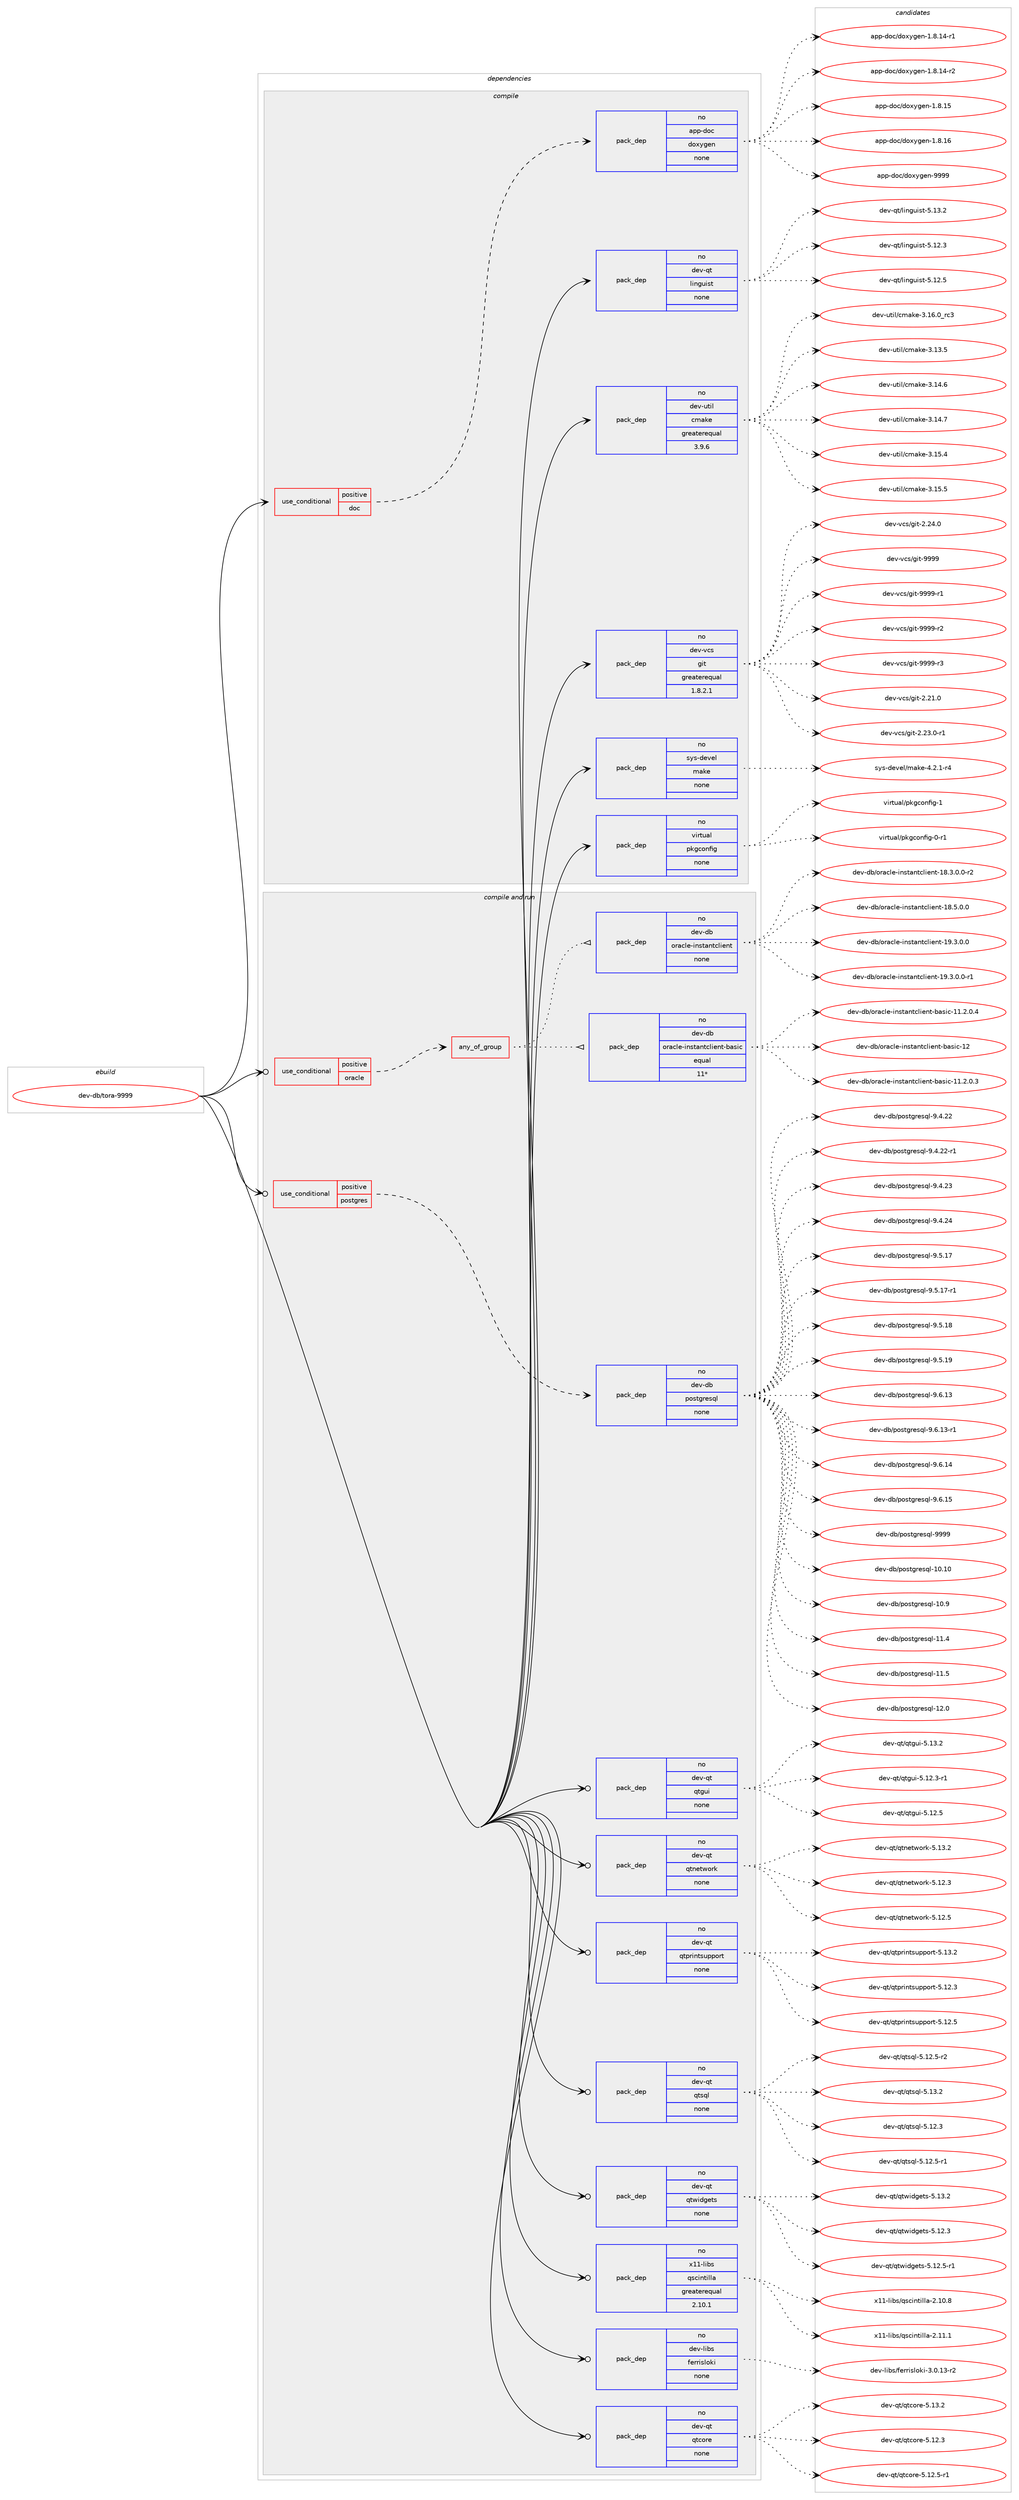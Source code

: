 digraph prolog {

# *************
# Graph options
# *************

newrank=true;
concentrate=true;
compound=true;
graph [rankdir=LR,fontname=Helvetica,fontsize=10,ranksep=1.5];#, ranksep=2.5, nodesep=0.2];
edge  [arrowhead=vee];
node  [fontname=Helvetica,fontsize=10];

# **********
# The ebuild
# **********

subgraph cluster_leftcol {
color=gray;
rank=same;
label=<<i>ebuild</i>>;
id [label="dev-db/tora-9999", color=red, width=4, href="../dev-db/tora-9999.svg"];
}

# ****************
# The dependencies
# ****************

subgraph cluster_midcol {
color=gray;
label=<<i>dependencies</i>>;
subgraph cluster_compile {
fillcolor="#eeeeee";
style=filled;
label=<<i>compile</i>>;
subgraph cond124310 {
dependency523661 [label=<<TABLE BORDER="0" CELLBORDER="1" CELLSPACING="0" CELLPADDING="4"><TR><TD ROWSPAN="3" CELLPADDING="10">use_conditional</TD></TR><TR><TD>positive</TD></TR><TR><TD>doc</TD></TR></TABLE>>, shape=none, color=red];
subgraph pack389591 {
dependency523662 [label=<<TABLE BORDER="0" CELLBORDER="1" CELLSPACING="0" CELLPADDING="4" WIDTH="220"><TR><TD ROWSPAN="6" CELLPADDING="30">pack_dep</TD></TR><TR><TD WIDTH="110">no</TD></TR><TR><TD>app-doc</TD></TR><TR><TD>doxygen</TD></TR><TR><TD>none</TD></TR><TR><TD></TD></TR></TABLE>>, shape=none, color=blue];
}
dependency523661:e -> dependency523662:w [weight=20,style="dashed",arrowhead="vee"];
}
id:e -> dependency523661:w [weight=20,style="solid",arrowhead="vee"];
subgraph pack389592 {
dependency523663 [label=<<TABLE BORDER="0" CELLBORDER="1" CELLSPACING="0" CELLPADDING="4" WIDTH="220"><TR><TD ROWSPAN="6" CELLPADDING="30">pack_dep</TD></TR><TR><TD WIDTH="110">no</TD></TR><TR><TD>dev-qt</TD></TR><TR><TD>linguist</TD></TR><TR><TD>none</TD></TR><TR><TD></TD></TR></TABLE>>, shape=none, color=blue];
}
id:e -> dependency523663:w [weight=20,style="solid",arrowhead="vee"];
subgraph pack389593 {
dependency523664 [label=<<TABLE BORDER="0" CELLBORDER="1" CELLSPACING="0" CELLPADDING="4" WIDTH="220"><TR><TD ROWSPAN="6" CELLPADDING="30">pack_dep</TD></TR><TR><TD WIDTH="110">no</TD></TR><TR><TD>dev-util</TD></TR><TR><TD>cmake</TD></TR><TR><TD>greaterequal</TD></TR><TR><TD>3.9.6</TD></TR></TABLE>>, shape=none, color=blue];
}
id:e -> dependency523664:w [weight=20,style="solid",arrowhead="vee"];
subgraph pack389594 {
dependency523665 [label=<<TABLE BORDER="0" CELLBORDER="1" CELLSPACING="0" CELLPADDING="4" WIDTH="220"><TR><TD ROWSPAN="6" CELLPADDING="30">pack_dep</TD></TR><TR><TD WIDTH="110">no</TD></TR><TR><TD>dev-vcs</TD></TR><TR><TD>git</TD></TR><TR><TD>greaterequal</TD></TR><TR><TD>1.8.2.1</TD></TR></TABLE>>, shape=none, color=blue];
}
id:e -> dependency523665:w [weight=20,style="solid",arrowhead="vee"];
subgraph pack389595 {
dependency523666 [label=<<TABLE BORDER="0" CELLBORDER="1" CELLSPACING="0" CELLPADDING="4" WIDTH="220"><TR><TD ROWSPAN="6" CELLPADDING="30">pack_dep</TD></TR><TR><TD WIDTH="110">no</TD></TR><TR><TD>sys-devel</TD></TR><TR><TD>make</TD></TR><TR><TD>none</TD></TR><TR><TD></TD></TR></TABLE>>, shape=none, color=blue];
}
id:e -> dependency523666:w [weight=20,style="solid",arrowhead="vee"];
subgraph pack389596 {
dependency523667 [label=<<TABLE BORDER="0" CELLBORDER="1" CELLSPACING="0" CELLPADDING="4" WIDTH="220"><TR><TD ROWSPAN="6" CELLPADDING="30">pack_dep</TD></TR><TR><TD WIDTH="110">no</TD></TR><TR><TD>virtual</TD></TR><TR><TD>pkgconfig</TD></TR><TR><TD>none</TD></TR><TR><TD></TD></TR></TABLE>>, shape=none, color=blue];
}
id:e -> dependency523667:w [weight=20,style="solid",arrowhead="vee"];
}
subgraph cluster_compileandrun {
fillcolor="#eeeeee";
style=filled;
label=<<i>compile and run</i>>;
subgraph cond124311 {
dependency523668 [label=<<TABLE BORDER="0" CELLBORDER="1" CELLSPACING="0" CELLPADDING="4"><TR><TD ROWSPAN="3" CELLPADDING="10">use_conditional</TD></TR><TR><TD>positive</TD></TR><TR><TD>oracle</TD></TR></TABLE>>, shape=none, color=red];
subgraph any9403 {
dependency523669 [label=<<TABLE BORDER="0" CELLBORDER="1" CELLSPACING="0" CELLPADDING="4"><TR><TD CELLPADDING="10">any_of_group</TD></TR></TABLE>>, shape=none, color=red];subgraph pack389597 {
dependency523670 [label=<<TABLE BORDER="0" CELLBORDER="1" CELLSPACING="0" CELLPADDING="4" WIDTH="220"><TR><TD ROWSPAN="6" CELLPADDING="30">pack_dep</TD></TR><TR><TD WIDTH="110">no</TD></TR><TR><TD>dev-db</TD></TR><TR><TD>oracle-instantclient-basic</TD></TR><TR><TD>equal</TD></TR><TR><TD>11*</TD></TR></TABLE>>, shape=none, color=blue];
}
dependency523669:e -> dependency523670:w [weight=20,style="dotted",arrowhead="oinv"];
subgraph pack389598 {
dependency523671 [label=<<TABLE BORDER="0" CELLBORDER="1" CELLSPACING="0" CELLPADDING="4" WIDTH="220"><TR><TD ROWSPAN="6" CELLPADDING="30">pack_dep</TD></TR><TR><TD WIDTH="110">no</TD></TR><TR><TD>dev-db</TD></TR><TR><TD>oracle-instantclient</TD></TR><TR><TD>none</TD></TR><TR><TD></TD></TR></TABLE>>, shape=none, color=blue];
}
dependency523669:e -> dependency523671:w [weight=20,style="dotted",arrowhead="oinv"];
}
dependency523668:e -> dependency523669:w [weight=20,style="dashed",arrowhead="vee"];
}
id:e -> dependency523668:w [weight=20,style="solid",arrowhead="odotvee"];
subgraph cond124312 {
dependency523672 [label=<<TABLE BORDER="0" CELLBORDER="1" CELLSPACING="0" CELLPADDING="4"><TR><TD ROWSPAN="3" CELLPADDING="10">use_conditional</TD></TR><TR><TD>positive</TD></TR><TR><TD>postgres</TD></TR></TABLE>>, shape=none, color=red];
subgraph pack389599 {
dependency523673 [label=<<TABLE BORDER="0" CELLBORDER="1" CELLSPACING="0" CELLPADDING="4" WIDTH="220"><TR><TD ROWSPAN="6" CELLPADDING="30">pack_dep</TD></TR><TR><TD WIDTH="110">no</TD></TR><TR><TD>dev-db</TD></TR><TR><TD>postgresql</TD></TR><TR><TD>none</TD></TR><TR><TD></TD></TR></TABLE>>, shape=none, color=blue];
}
dependency523672:e -> dependency523673:w [weight=20,style="dashed",arrowhead="vee"];
}
id:e -> dependency523672:w [weight=20,style="solid",arrowhead="odotvee"];
subgraph pack389600 {
dependency523674 [label=<<TABLE BORDER="0" CELLBORDER="1" CELLSPACING="0" CELLPADDING="4" WIDTH="220"><TR><TD ROWSPAN="6" CELLPADDING="30">pack_dep</TD></TR><TR><TD WIDTH="110">no</TD></TR><TR><TD>dev-libs</TD></TR><TR><TD>ferrisloki</TD></TR><TR><TD>none</TD></TR><TR><TD></TD></TR></TABLE>>, shape=none, color=blue];
}
id:e -> dependency523674:w [weight=20,style="solid",arrowhead="odotvee"];
subgraph pack389601 {
dependency523675 [label=<<TABLE BORDER="0" CELLBORDER="1" CELLSPACING="0" CELLPADDING="4" WIDTH="220"><TR><TD ROWSPAN="6" CELLPADDING="30">pack_dep</TD></TR><TR><TD WIDTH="110">no</TD></TR><TR><TD>dev-qt</TD></TR><TR><TD>qtcore</TD></TR><TR><TD>none</TD></TR><TR><TD></TD></TR></TABLE>>, shape=none, color=blue];
}
id:e -> dependency523675:w [weight=20,style="solid",arrowhead="odotvee"];
subgraph pack389602 {
dependency523676 [label=<<TABLE BORDER="0" CELLBORDER="1" CELLSPACING="0" CELLPADDING="4" WIDTH="220"><TR><TD ROWSPAN="6" CELLPADDING="30">pack_dep</TD></TR><TR><TD WIDTH="110">no</TD></TR><TR><TD>dev-qt</TD></TR><TR><TD>qtgui</TD></TR><TR><TD>none</TD></TR><TR><TD></TD></TR></TABLE>>, shape=none, color=blue];
}
id:e -> dependency523676:w [weight=20,style="solid",arrowhead="odotvee"];
subgraph pack389603 {
dependency523677 [label=<<TABLE BORDER="0" CELLBORDER="1" CELLSPACING="0" CELLPADDING="4" WIDTH="220"><TR><TD ROWSPAN="6" CELLPADDING="30">pack_dep</TD></TR><TR><TD WIDTH="110">no</TD></TR><TR><TD>dev-qt</TD></TR><TR><TD>qtnetwork</TD></TR><TR><TD>none</TD></TR><TR><TD></TD></TR></TABLE>>, shape=none, color=blue];
}
id:e -> dependency523677:w [weight=20,style="solid",arrowhead="odotvee"];
subgraph pack389604 {
dependency523678 [label=<<TABLE BORDER="0" CELLBORDER="1" CELLSPACING="0" CELLPADDING="4" WIDTH="220"><TR><TD ROWSPAN="6" CELLPADDING="30">pack_dep</TD></TR><TR><TD WIDTH="110">no</TD></TR><TR><TD>dev-qt</TD></TR><TR><TD>qtprintsupport</TD></TR><TR><TD>none</TD></TR><TR><TD></TD></TR></TABLE>>, shape=none, color=blue];
}
id:e -> dependency523678:w [weight=20,style="solid",arrowhead="odotvee"];
subgraph pack389605 {
dependency523679 [label=<<TABLE BORDER="0" CELLBORDER="1" CELLSPACING="0" CELLPADDING="4" WIDTH="220"><TR><TD ROWSPAN="6" CELLPADDING="30">pack_dep</TD></TR><TR><TD WIDTH="110">no</TD></TR><TR><TD>dev-qt</TD></TR><TR><TD>qtsql</TD></TR><TR><TD>none</TD></TR><TR><TD></TD></TR></TABLE>>, shape=none, color=blue];
}
id:e -> dependency523679:w [weight=20,style="solid",arrowhead="odotvee"];
subgraph pack389606 {
dependency523680 [label=<<TABLE BORDER="0" CELLBORDER="1" CELLSPACING="0" CELLPADDING="4" WIDTH="220"><TR><TD ROWSPAN="6" CELLPADDING="30">pack_dep</TD></TR><TR><TD WIDTH="110">no</TD></TR><TR><TD>dev-qt</TD></TR><TR><TD>qtwidgets</TD></TR><TR><TD>none</TD></TR><TR><TD></TD></TR></TABLE>>, shape=none, color=blue];
}
id:e -> dependency523680:w [weight=20,style="solid",arrowhead="odotvee"];
subgraph pack389607 {
dependency523681 [label=<<TABLE BORDER="0" CELLBORDER="1" CELLSPACING="0" CELLPADDING="4" WIDTH="220"><TR><TD ROWSPAN="6" CELLPADDING="30">pack_dep</TD></TR><TR><TD WIDTH="110">no</TD></TR><TR><TD>x11-libs</TD></TR><TR><TD>qscintilla</TD></TR><TR><TD>greaterequal</TD></TR><TR><TD>2.10.1</TD></TR></TABLE>>, shape=none, color=blue];
}
id:e -> dependency523681:w [weight=20,style="solid",arrowhead="odotvee"];
}
subgraph cluster_run {
fillcolor="#eeeeee";
style=filled;
label=<<i>run</i>>;
}
}

# **************
# The candidates
# **************

subgraph cluster_choices {
rank=same;
color=gray;
label=<<i>candidates</i>>;

subgraph choice389591 {
color=black;
nodesep=1;
choice97112112451001119947100111120121103101110454946564649524511449 [label="app-doc/doxygen-1.8.14-r1", color=red, width=4,href="../app-doc/doxygen-1.8.14-r1.svg"];
choice97112112451001119947100111120121103101110454946564649524511450 [label="app-doc/doxygen-1.8.14-r2", color=red, width=4,href="../app-doc/doxygen-1.8.14-r2.svg"];
choice9711211245100111994710011112012110310111045494656464953 [label="app-doc/doxygen-1.8.15", color=red, width=4,href="../app-doc/doxygen-1.8.15.svg"];
choice9711211245100111994710011112012110310111045494656464954 [label="app-doc/doxygen-1.8.16", color=red, width=4,href="../app-doc/doxygen-1.8.16.svg"];
choice971121124510011199471001111201211031011104557575757 [label="app-doc/doxygen-9999", color=red, width=4,href="../app-doc/doxygen-9999.svg"];
dependency523662:e -> choice97112112451001119947100111120121103101110454946564649524511449:w [style=dotted,weight="100"];
dependency523662:e -> choice97112112451001119947100111120121103101110454946564649524511450:w [style=dotted,weight="100"];
dependency523662:e -> choice9711211245100111994710011112012110310111045494656464953:w [style=dotted,weight="100"];
dependency523662:e -> choice9711211245100111994710011112012110310111045494656464954:w [style=dotted,weight="100"];
dependency523662:e -> choice971121124510011199471001111201211031011104557575757:w [style=dotted,weight="100"];
}
subgraph choice389592 {
color=black;
nodesep=1;
choice100101118451131164710810511010311710511511645534649504651 [label="dev-qt/linguist-5.12.3", color=red, width=4,href="../dev-qt/linguist-5.12.3.svg"];
choice100101118451131164710810511010311710511511645534649504653 [label="dev-qt/linguist-5.12.5", color=red, width=4,href="../dev-qt/linguist-5.12.5.svg"];
choice100101118451131164710810511010311710511511645534649514650 [label="dev-qt/linguist-5.13.2", color=red, width=4,href="../dev-qt/linguist-5.13.2.svg"];
dependency523663:e -> choice100101118451131164710810511010311710511511645534649504651:w [style=dotted,weight="100"];
dependency523663:e -> choice100101118451131164710810511010311710511511645534649504653:w [style=dotted,weight="100"];
dependency523663:e -> choice100101118451131164710810511010311710511511645534649514650:w [style=dotted,weight="100"];
}
subgraph choice389593 {
color=black;
nodesep=1;
choice1001011184511711610510847991099710710145514649514653 [label="dev-util/cmake-3.13.5", color=red, width=4,href="../dev-util/cmake-3.13.5.svg"];
choice1001011184511711610510847991099710710145514649524654 [label="dev-util/cmake-3.14.6", color=red, width=4,href="../dev-util/cmake-3.14.6.svg"];
choice1001011184511711610510847991099710710145514649524655 [label="dev-util/cmake-3.14.7", color=red, width=4,href="../dev-util/cmake-3.14.7.svg"];
choice1001011184511711610510847991099710710145514649534652 [label="dev-util/cmake-3.15.4", color=red, width=4,href="../dev-util/cmake-3.15.4.svg"];
choice1001011184511711610510847991099710710145514649534653 [label="dev-util/cmake-3.15.5", color=red, width=4,href="../dev-util/cmake-3.15.5.svg"];
choice1001011184511711610510847991099710710145514649544648951149951 [label="dev-util/cmake-3.16.0_rc3", color=red, width=4,href="../dev-util/cmake-3.16.0_rc3.svg"];
dependency523664:e -> choice1001011184511711610510847991099710710145514649514653:w [style=dotted,weight="100"];
dependency523664:e -> choice1001011184511711610510847991099710710145514649524654:w [style=dotted,weight="100"];
dependency523664:e -> choice1001011184511711610510847991099710710145514649524655:w [style=dotted,weight="100"];
dependency523664:e -> choice1001011184511711610510847991099710710145514649534652:w [style=dotted,weight="100"];
dependency523664:e -> choice1001011184511711610510847991099710710145514649534653:w [style=dotted,weight="100"];
dependency523664:e -> choice1001011184511711610510847991099710710145514649544648951149951:w [style=dotted,weight="100"];
}
subgraph choice389594 {
color=black;
nodesep=1;
choice10010111845118991154710310511645504650494648 [label="dev-vcs/git-2.21.0", color=red, width=4,href="../dev-vcs/git-2.21.0.svg"];
choice100101118451189911547103105116455046505146484511449 [label="dev-vcs/git-2.23.0-r1", color=red, width=4,href="../dev-vcs/git-2.23.0-r1.svg"];
choice10010111845118991154710310511645504650524648 [label="dev-vcs/git-2.24.0", color=red, width=4,href="../dev-vcs/git-2.24.0.svg"];
choice1001011184511899115471031051164557575757 [label="dev-vcs/git-9999", color=red, width=4,href="../dev-vcs/git-9999.svg"];
choice10010111845118991154710310511645575757574511449 [label="dev-vcs/git-9999-r1", color=red, width=4,href="../dev-vcs/git-9999-r1.svg"];
choice10010111845118991154710310511645575757574511450 [label="dev-vcs/git-9999-r2", color=red, width=4,href="../dev-vcs/git-9999-r2.svg"];
choice10010111845118991154710310511645575757574511451 [label="dev-vcs/git-9999-r3", color=red, width=4,href="../dev-vcs/git-9999-r3.svg"];
dependency523665:e -> choice10010111845118991154710310511645504650494648:w [style=dotted,weight="100"];
dependency523665:e -> choice100101118451189911547103105116455046505146484511449:w [style=dotted,weight="100"];
dependency523665:e -> choice10010111845118991154710310511645504650524648:w [style=dotted,weight="100"];
dependency523665:e -> choice1001011184511899115471031051164557575757:w [style=dotted,weight="100"];
dependency523665:e -> choice10010111845118991154710310511645575757574511449:w [style=dotted,weight="100"];
dependency523665:e -> choice10010111845118991154710310511645575757574511450:w [style=dotted,weight="100"];
dependency523665:e -> choice10010111845118991154710310511645575757574511451:w [style=dotted,weight="100"];
}
subgraph choice389595 {
color=black;
nodesep=1;
choice1151211154510010111810110847109971071014552465046494511452 [label="sys-devel/make-4.2.1-r4", color=red, width=4,href="../sys-devel/make-4.2.1-r4.svg"];
dependency523666:e -> choice1151211154510010111810110847109971071014552465046494511452:w [style=dotted,weight="100"];
}
subgraph choice389596 {
color=black;
nodesep=1;
choice11810511411611797108471121071039911111010210510345484511449 [label="virtual/pkgconfig-0-r1", color=red, width=4,href="../virtual/pkgconfig-0-r1.svg"];
choice1181051141161179710847112107103991111101021051034549 [label="virtual/pkgconfig-1", color=red, width=4,href="../virtual/pkgconfig-1.svg"];
dependency523667:e -> choice11810511411611797108471121071039911111010210510345484511449:w [style=dotted,weight="100"];
dependency523667:e -> choice1181051141161179710847112107103991111101021051034549:w [style=dotted,weight="100"];
}
subgraph choice389597 {
color=black;
nodesep=1;
choice100101118451009847111114979910810145105110115116971101169910810510111011645989711510599454949465046484651 [label="dev-db/oracle-instantclient-basic-11.2.0.3", color=red, width=4,href="../dev-db/oracle-instantclient-basic-11.2.0.3.svg"];
choice100101118451009847111114979910810145105110115116971101169910810510111011645989711510599454949465046484652 [label="dev-db/oracle-instantclient-basic-11.2.0.4", color=red, width=4,href="../dev-db/oracle-instantclient-basic-11.2.0.4.svg"];
choice100101118451009847111114979910810145105110115116971101169910810510111011645989711510599454950 [label="dev-db/oracle-instantclient-basic-12", color=red, width=4,href="../dev-db/oracle-instantclient-basic-12.svg"];
dependency523670:e -> choice100101118451009847111114979910810145105110115116971101169910810510111011645989711510599454949465046484651:w [style=dotted,weight="100"];
dependency523670:e -> choice100101118451009847111114979910810145105110115116971101169910810510111011645989711510599454949465046484652:w [style=dotted,weight="100"];
dependency523670:e -> choice100101118451009847111114979910810145105110115116971101169910810510111011645989711510599454950:w [style=dotted,weight="100"];
}
subgraph choice389598 {
color=black;
nodesep=1;
choice10010111845100984711111497991081014510511011511697110116991081051011101164549564651464846484511450 [label="dev-db/oracle-instantclient-18.3.0.0-r2", color=red, width=4,href="../dev-db/oracle-instantclient-18.3.0.0-r2.svg"];
choice1001011184510098471111149799108101451051101151169711011699108105101110116454956465346484648 [label="dev-db/oracle-instantclient-18.5.0.0", color=red, width=4,href="../dev-db/oracle-instantclient-18.5.0.0.svg"];
choice1001011184510098471111149799108101451051101151169711011699108105101110116454957465146484648 [label="dev-db/oracle-instantclient-19.3.0.0", color=red, width=4,href="../dev-db/oracle-instantclient-19.3.0.0.svg"];
choice10010111845100984711111497991081014510511011511697110116991081051011101164549574651464846484511449 [label="dev-db/oracle-instantclient-19.3.0.0-r1", color=red, width=4,href="../dev-db/oracle-instantclient-19.3.0.0-r1.svg"];
dependency523671:e -> choice10010111845100984711111497991081014510511011511697110116991081051011101164549564651464846484511450:w [style=dotted,weight="100"];
dependency523671:e -> choice1001011184510098471111149799108101451051101151169711011699108105101110116454956465346484648:w [style=dotted,weight="100"];
dependency523671:e -> choice1001011184510098471111149799108101451051101151169711011699108105101110116454957465146484648:w [style=dotted,weight="100"];
dependency523671:e -> choice10010111845100984711111497991081014510511011511697110116991081051011101164549574651464846484511449:w [style=dotted,weight="100"];
}
subgraph choice389599 {
color=black;
nodesep=1;
choice100101118451009847112111115116103114101115113108454948464948 [label="dev-db/postgresql-10.10", color=red, width=4,href="../dev-db/postgresql-10.10.svg"];
choice1001011184510098471121111151161031141011151131084549484657 [label="dev-db/postgresql-10.9", color=red, width=4,href="../dev-db/postgresql-10.9.svg"];
choice1001011184510098471121111151161031141011151131084549494652 [label="dev-db/postgresql-11.4", color=red, width=4,href="../dev-db/postgresql-11.4.svg"];
choice1001011184510098471121111151161031141011151131084549494653 [label="dev-db/postgresql-11.5", color=red, width=4,href="../dev-db/postgresql-11.5.svg"];
choice1001011184510098471121111151161031141011151131084549504648 [label="dev-db/postgresql-12.0", color=red, width=4,href="../dev-db/postgresql-12.0.svg"];
choice10010111845100984711211111511610311410111511310845574652465050 [label="dev-db/postgresql-9.4.22", color=red, width=4,href="../dev-db/postgresql-9.4.22.svg"];
choice100101118451009847112111115116103114101115113108455746524650504511449 [label="dev-db/postgresql-9.4.22-r1", color=red, width=4,href="../dev-db/postgresql-9.4.22-r1.svg"];
choice10010111845100984711211111511610311410111511310845574652465051 [label="dev-db/postgresql-9.4.23", color=red, width=4,href="../dev-db/postgresql-9.4.23.svg"];
choice10010111845100984711211111511610311410111511310845574652465052 [label="dev-db/postgresql-9.4.24", color=red, width=4,href="../dev-db/postgresql-9.4.24.svg"];
choice10010111845100984711211111511610311410111511310845574653464955 [label="dev-db/postgresql-9.5.17", color=red, width=4,href="../dev-db/postgresql-9.5.17.svg"];
choice100101118451009847112111115116103114101115113108455746534649554511449 [label="dev-db/postgresql-9.5.17-r1", color=red, width=4,href="../dev-db/postgresql-9.5.17-r1.svg"];
choice10010111845100984711211111511610311410111511310845574653464956 [label="dev-db/postgresql-9.5.18", color=red, width=4,href="../dev-db/postgresql-9.5.18.svg"];
choice10010111845100984711211111511610311410111511310845574653464957 [label="dev-db/postgresql-9.5.19", color=red, width=4,href="../dev-db/postgresql-9.5.19.svg"];
choice10010111845100984711211111511610311410111511310845574654464951 [label="dev-db/postgresql-9.6.13", color=red, width=4,href="../dev-db/postgresql-9.6.13.svg"];
choice100101118451009847112111115116103114101115113108455746544649514511449 [label="dev-db/postgresql-9.6.13-r1", color=red, width=4,href="../dev-db/postgresql-9.6.13-r1.svg"];
choice10010111845100984711211111511610311410111511310845574654464952 [label="dev-db/postgresql-9.6.14", color=red, width=4,href="../dev-db/postgresql-9.6.14.svg"];
choice10010111845100984711211111511610311410111511310845574654464953 [label="dev-db/postgresql-9.6.15", color=red, width=4,href="../dev-db/postgresql-9.6.15.svg"];
choice1001011184510098471121111151161031141011151131084557575757 [label="dev-db/postgresql-9999", color=red, width=4,href="../dev-db/postgresql-9999.svg"];
dependency523673:e -> choice100101118451009847112111115116103114101115113108454948464948:w [style=dotted,weight="100"];
dependency523673:e -> choice1001011184510098471121111151161031141011151131084549484657:w [style=dotted,weight="100"];
dependency523673:e -> choice1001011184510098471121111151161031141011151131084549494652:w [style=dotted,weight="100"];
dependency523673:e -> choice1001011184510098471121111151161031141011151131084549494653:w [style=dotted,weight="100"];
dependency523673:e -> choice1001011184510098471121111151161031141011151131084549504648:w [style=dotted,weight="100"];
dependency523673:e -> choice10010111845100984711211111511610311410111511310845574652465050:w [style=dotted,weight="100"];
dependency523673:e -> choice100101118451009847112111115116103114101115113108455746524650504511449:w [style=dotted,weight="100"];
dependency523673:e -> choice10010111845100984711211111511610311410111511310845574652465051:w [style=dotted,weight="100"];
dependency523673:e -> choice10010111845100984711211111511610311410111511310845574652465052:w [style=dotted,weight="100"];
dependency523673:e -> choice10010111845100984711211111511610311410111511310845574653464955:w [style=dotted,weight="100"];
dependency523673:e -> choice100101118451009847112111115116103114101115113108455746534649554511449:w [style=dotted,weight="100"];
dependency523673:e -> choice10010111845100984711211111511610311410111511310845574653464956:w [style=dotted,weight="100"];
dependency523673:e -> choice10010111845100984711211111511610311410111511310845574653464957:w [style=dotted,weight="100"];
dependency523673:e -> choice10010111845100984711211111511610311410111511310845574654464951:w [style=dotted,weight="100"];
dependency523673:e -> choice100101118451009847112111115116103114101115113108455746544649514511449:w [style=dotted,weight="100"];
dependency523673:e -> choice10010111845100984711211111511610311410111511310845574654464952:w [style=dotted,weight="100"];
dependency523673:e -> choice10010111845100984711211111511610311410111511310845574654464953:w [style=dotted,weight="100"];
dependency523673:e -> choice1001011184510098471121111151161031141011151131084557575757:w [style=dotted,weight="100"];
}
subgraph choice389600 {
color=black;
nodesep=1;
choice100101118451081059811547102101114114105115108111107105455146484649514511450 [label="dev-libs/ferrisloki-3.0.13-r2", color=red, width=4,href="../dev-libs/ferrisloki-3.0.13-r2.svg"];
dependency523674:e -> choice100101118451081059811547102101114114105115108111107105455146484649514511450:w [style=dotted,weight="100"];
}
subgraph choice389601 {
color=black;
nodesep=1;
choice10010111845113116471131169911111410145534649504651 [label="dev-qt/qtcore-5.12.3", color=red, width=4,href="../dev-qt/qtcore-5.12.3.svg"];
choice100101118451131164711311699111114101455346495046534511449 [label="dev-qt/qtcore-5.12.5-r1", color=red, width=4,href="../dev-qt/qtcore-5.12.5-r1.svg"];
choice10010111845113116471131169911111410145534649514650 [label="dev-qt/qtcore-5.13.2", color=red, width=4,href="../dev-qt/qtcore-5.13.2.svg"];
dependency523675:e -> choice10010111845113116471131169911111410145534649504651:w [style=dotted,weight="100"];
dependency523675:e -> choice100101118451131164711311699111114101455346495046534511449:w [style=dotted,weight="100"];
dependency523675:e -> choice10010111845113116471131169911111410145534649514650:w [style=dotted,weight="100"];
}
subgraph choice389602 {
color=black;
nodesep=1;
choice1001011184511311647113116103117105455346495046514511449 [label="dev-qt/qtgui-5.12.3-r1", color=red, width=4,href="../dev-qt/qtgui-5.12.3-r1.svg"];
choice100101118451131164711311610311710545534649504653 [label="dev-qt/qtgui-5.12.5", color=red, width=4,href="../dev-qt/qtgui-5.12.5.svg"];
choice100101118451131164711311610311710545534649514650 [label="dev-qt/qtgui-5.13.2", color=red, width=4,href="../dev-qt/qtgui-5.13.2.svg"];
dependency523676:e -> choice1001011184511311647113116103117105455346495046514511449:w [style=dotted,weight="100"];
dependency523676:e -> choice100101118451131164711311610311710545534649504653:w [style=dotted,weight="100"];
dependency523676:e -> choice100101118451131164711311610311710545534649514650:w [style=dotted,weight="100"];
}
subgraph choice389603 {
color=black;
nodesep=1;
choice100101118451131164711311611010111611911111410745534649504651 [label="dev-qt/qtnetwork-5.12.3", color=red, width=4,href="../dev-qt/qtnetwork-5.12.3.svg"];
choice100101118451131164711311611010111611911111410745534649504653 [label="dev-qt/qtnetwork-5.12.5", color=red, width=4,href="../dev-qt/qtnetwork-5.12.5.svg"];
choice100101118451131164711311611010111611911111410745534649514650 [label="dev-qt/qtnetwork-5.13.2", color=red, width=4,href="../dev-qt/qtnetwork-5.13.2.svg"];
dependency523677:e -> choice100101118451131164711311611010111611911111410745534649504651:w [style=dotted,weight="100"];
dependency523677:e -> choice100101118451131164711311611010111611911111410745534649504653:w [style=dotted,weight="100"];
dependency523677:e -> choice100101118451131164711311611010111611911111410745534649514650:w [style=dotted,weight="100"];
}
subgraph choice389604 {
color=black;
nodesep=1;
choice100101118451131164711311611211410511011611511711211211111411645534649504651 [label="dev-qt/qtprintsupport-5.12.3", color=red, width=4,href="../dev-qt/qtprintsupport-5.12.3.svg"];
choice100101118451131164711311611211410511011611511711211211111411645534649504653 [label="dev-qt/qtprintsupport-5.12.5", color=red, width=4,href="../dev-qt/qtprintsupport-5.12.5.svg"];
choice100101118451131164711311611211410511011611511711211211111411645534649514650 [label="dev-qt/qtprintsupport-5.13.2", color=red, width=4,href="../dev-qt/qtprintsupport-5.13.2.svg"];
dependency523678:e -> choice100101118451131164711311611211410511011611511711211211111411645534649504651:w [style=dotted,weight="100"];
dependency523678:e -> choice100101118451131164711311611211410511011611511711211211111411645534649504653:w [style=dotted,weight="100"];
dependency523678:e -> choice100101118451131164711311611211410511011611511711211211111411645534649514650:w [style=dotted,weight="100"];
}
subgraph choice389605 {
color=black;
nodesep=1;
choice100101118451131164711311611511310845534649504651 [label="dev-qt/qtsql-5.12.3", color=red, width=4,href="../dev-qt/qtsql-5.12.3.svg"];
choice1001011184511311647113116115113108455346495046534511449 [label="dev-qt/qtsql-5.12.5-r1", color=red, width=4,href="../dev-qt/qtsql-5.12.5-r1.svg"];
choice1001011184511311647113116115113108455346495046534511450 [label="dev-qt/qtsql-5.12.5-r2", color=red, width=4,href="../dev-qt/qtsql-5.12.5-r2.svg"];
choice100101118451131164711311611511310845534649514650 [label="dev-qt/qtsql-5.13.2", color=red, width=4,href="../dev-qt/qtsql-5.13.2.svg"];
dependency523679:e -> choice100101118451131164711311611511310845534649504651:w [style=dotted,weight="100"];
dependency523679:e -> choice1001011184511311647113116115113108455346495046534511449:w [style=dotted,weight="100"];
dependency523679:e -> choice1001011184511311647113116115113108455346495046534511450:w [style=dotted,weight="100"];
dependency523679:e -> choice100101118451131164711311611511310845534649514650:w [style=dotted,weight="100"];
}
subgraph choice389606 {
color=black;
nodesep=1;
choice100101118451131164711311611910510010310111611545534649504651 [label="dev-qt/qtwidgets-5.12.3", color=red, width=4,href="../dev-qt/qtwidgets-5.12.3.svg"];
choice1001011184511311647113116119105100103101116115455346495046534511449 [label="dev-qt/qtwidgets-5.12.5-r1", color=red, width=4,href="../dev-qt/qtwidgets-5.12.5-r1.svg"];
choice100101118451131164711311611910510010310111611545534649514650 [label="dev-qt/qtwidgets-5.13.2", color=red, width=4,href="../dev-qt/qtwidgets-5.13.2.svg"];
dependency523680:e -> choice100101118451131164711311611910510010310111611545534649504651:w [style=dotted,weight="100"];
dependency523680:e -> choice1001011184511311647113116119105100103101116115455346495046534511449:w [style=dotted,weight="100"];
dependency523680:e -> choice100101118451131164711311611910510010310111611545534649514650:w [style=dotted,weight="100"];
}
subgraph choice389607 {
color=black;
nodesep=1;
choice1204949451081059811547113115991051101161051081089745504649484656 [label="x11-libs/qscintilla-2.10.8", color=red, width=4,href="../x11-libs/qscintilla-2.10.8.svg"];
choice1204949451081059811547113115991051101161051081089745504649494649 [label="x11-libs/qscintilla-2.11.1", color=red, width=4,href="../x11-libs/qscintilla-2.11.1.svg"];
dependency523681:e -> choice1204949451081059811547113115991051101161051081089745504649484656:w [style=dotted,weight="100"];
dependency523681:e -> choice1204949451081059811547113115991051101161051081089745504649494649:w [style=dotted,weight="100"];
}
}

}

